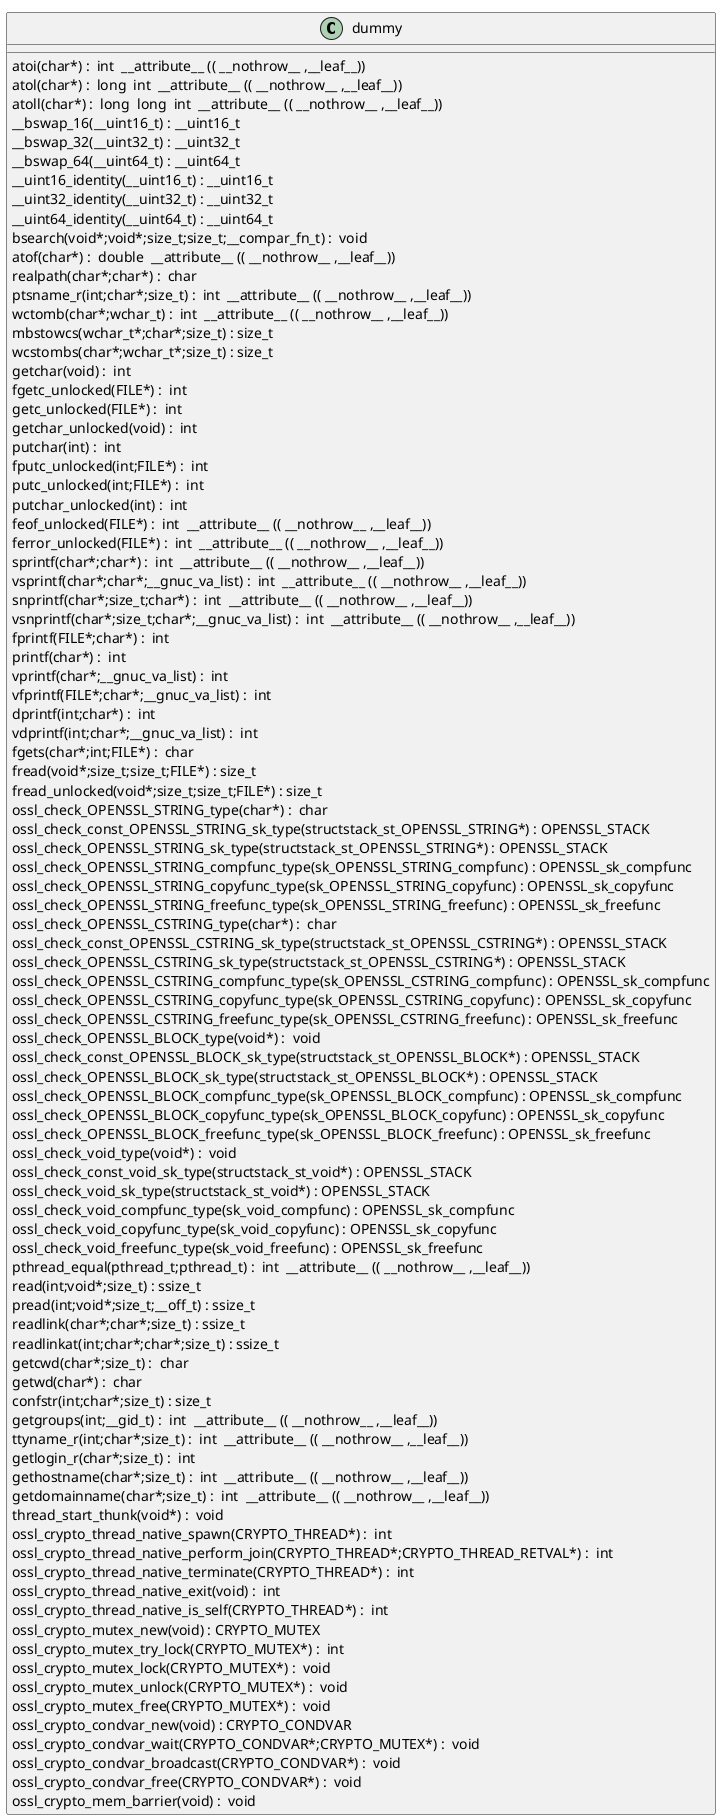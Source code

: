 @startuml
!pragma layout smetana
class dummy {
atoi(char*) :  int  __attribute__ (( __nothrow__ ,__leaf__)) [[[./../../../.././qc/crypto/thread/arch/thread_posix.c.html#458]]]
atol(char*) :  long  int  __attribute__ (( __nothrow__ ,__leaf__)) [[[./../../../.././qc/crypto/thread/arch/thread_posix.c.html#463]]]
atoll(char*) :  long  long  int  __attribute__ (( __nothrow__ ,__leaf__)) [[[./../../../.././qc/crypto/thread/arch/thread_posix.c.html#470]]]
__bswap_16(__uint16_t) : __uint16_t [[[./../../../.././qc/crypto/thread/arch/thread_posix.c.html#632]]]
__bswap_32(__uint32_t) : __uint32_t [[[./../../../.././qc/crypto/thread/arch/thread_posix.c.html#647]]]
__bswap_64(__uint64_t) : __uint64_t [[[./../../../.././qc/crypto/thread/arch/thread_posix.c.html#657]]]
__uint16_identity(__uint16_t) : __uint16_t [[[./../../../.././qc/crypto/thread/arch/thread_posix.c.html#669]]]
__uint32_identity(__uint32_t) : __uint32_t [[[./../../../.././qc/crypto/thread/arch/thread_posix.c.html#675]]]
__uint64_identity(__uint64_t) : __uint64_t [[[./../../../.././qc/crypto/thread/arch/thread_posix.c.html#681]]]
bsearch(void*;void*;size_t;size_t;__compar_fn_t) :  void  [[[./../../../.././qc/crypto/thread/arch/thread_posix.c.html#1349]]]
atof(char*) :  double  __attribute__ (( __nothrow__ ,__leaf__)) [[[./../../../.././qc/crypto/thread/arch/thread_posix.c.html#1]]]
realpath(char*;char*) :  char  [[[./../../../.././qc/crypto/thread/arch/thread_posix.c.html#1]]]
ptsname_r(int;char*;size_t) :  int  __attribute__ (( __nothrow__ ,__leaf__)) [[[./../../../.././qc/crypto/thread/arch/thread_posix.c.html#1]]]
wctomb(char*;wchar_t) :  int  __attribute__ (( __nothrow__ ,__leaf__)) [[[./../../../.././qc/crypto/thread/arch/thread_posix.c.html#1]]]
mbstowcs(wchar_t*;char*;size_t) : size_t [[[./../../../.././qc/crypto/thread/arch/thread_posix.c.html#1]]]
wcstombs(char*;wchar_t*;size_t) : size_t [[[./../../../.././qc/crypto/thread/arch/thread_posix.c.html#1]]]
getchar(void) :  int  [[[./../../../.././qc/crypto/thread/arch/thread_posix.c.html#1]]]
fgetc_unlocked(FILE*) :  int  [[[./../../../.././qc/crypto/thread/arch/thread_posix.c.html#1]]]
getc_unlocked(FILE*) :  int  [[[./../../../.././qc/crypto/thread/arch/thread_posix.c.html#1]]]
getchar_unlocked(void) :  int  [[[./../../../.././qc/crypto/thread/arch/thread_posix.c.html#1]]]
putchar(int) :  int  [[[./../../../.././qc/crypto/thread/arch/thread_posix.c.html#1]]]
fputc_unlocked(int;FILE*) :  int  [[[./../../../.././qc/crypto/thread/arch/thread_posix.c.html#1]]]
putc_unlocked(int;FILE*) :  int  [[[./../../../.././qc/crypto/thread/arch/thread_posix.c.html#1]]]
putchar_unlocked(int) :  int  [[[./../../../.././qc/crypto/thread/arch/thread_posix.c.html#1]]]
feof_unlocked(FILE*) :  int  __attribute__ (( __nothrow__ ,__leaf__)) [[[./../../../.././qc/crypto/thread/arch/thread_posix.c.html#1]]]
ferror_unlocked(FILE*) :  int  __attribute__ (( __nothrow__ ,__leaf__)) [[[./../../../.././qc/crypto/thread/arch/thread_posix.c.html#1]]]
sprintf(char*;char*) :  int  __attribute__ (( __nothrow__ ,__leaf__)) [[[./../../../.././qc/crypto/thread/arch/thread_posix.c.html#1]]]
vsprintf(char*;char*;__gnuc_va_list) :  int  __attribute__ (( __nothrow__ ,__leaf__)) [[[./../../../.././qc/crypto/thread/arch/thread_posix.c.html#1]]]
snprintf(char*;size_t;char*) :  int  __attribute__ (( __nothrow__ ,__leaf__)) [[[./../../../.././qc/crypto/thread/arch/thread_posix.c.html#1]]]
vsnprintf(char*;size_t;char*;__gnuc_va_list) :  int  __attribute__ (( __nothrow__ ,__leaf__)) [[[./../../../.././qc/crypto/thread/arch/thread_posix.c.html#1]]]
fprintf(FILE*;char*) :  int  [[[./../../../.././qc/crypto/thread/arch/thread_posix.c.html#1]]]
printf(char*) :  int  [[[./../../../.././qc/crypto/thread/arch/thread_posix.c.html#1]]]
vprintf(char*;__gnuc_va_list) :  int  [[[./../../../.././qc/crypto/thread/arch/thread_posix.c.html#1]]]
vfprintf(FILE*;char*;__gnuc_va_list) :  int  [[[./../../../.././qc/crypto/thread/arch/thread_posix.c.html#1]]]
dprintf(int;char*) :  int  [[[./../../../.././qc/crypto/thread/arch/thread_posix.c.html#1]]]
vdprintf(int;char*;__gnuc_va_list) :  int  [[[./../../../.././qc/crypto/thread/arch/thread_posix.c.html#1]]]
fgets(char*;int;FILE*) :  char  [[[./../../../.././qc/crypto/thread/arch/thread_posix.c.html#1]]]
fread(void*;size_t;size_t;FILE*) : size_t [[[./../../../.././qc/crypto/thread/arch/thread_posix.c.html#1]]]
fread_unlocked(void*;size_t;size_t;FILE*) : size_t [[[./../../../.././qc/crypto/thread/arch/thread_posix.c.html#1]]]
ossl_check_OPENSSL_STRING_type(char*) :  char  [[[./../../../.././qc/crypto/thread/arch/thread_posix.c.html#1]]]
ossl_check_const_OPENSSL_STRING_sk_type(structstack_st_OPENSSL_STRING*) : OPENSSL_STACK [[[./../../../.././qc/crypto/thread/arch/thread_posix.c.html#1]]]
ossl_check_OPENSSL_STRING_sk_type(structstack_st_OPENSSL_STRING*) : OPENSSL_STACK [[[./../../../.././qc/crypto/thread/arch/thread_posix.c.html#1]]]
ossl_check_OPENSSL_STRING_compfunc_type(sk_OPENSSL_STRING_compfunc) : OPENSSL_sk_compfunc [[[./../../../.././qc/crypto/thread/arch/thread_posix.c.html#1]]]
ossl_check_OPENSSL_STRING_copyfunc_type(sk_OPENSSL_STRING_copyfunc) : OPENSSL_sk_copyfunc [[[./../../../.././qc/crypto/thread/arch/thread_posix.c.html#1]]]
ossl_check_OPENSSL_STRING_freefunc_type(sk_OPENSSL_STRING_freefunc) : OPENSSL_sk_freefunc [[[./../../../.././qc/crypto/thread/arch/thread_posix.c.html#1]]]
ossl_check_OPENSSL_CSTRING_type(char*) :  char  [[[./../../../.././qc/crypto/thread/arch/thread_posix.c.html#1]]]
ossl_check_const_OPENSSL_CSTRING_sk_type(structstack_st_OPENSSL_CSTRING*) : OPENSSL_STACK [[[./../../../.././qc/crypto/thread/arch/thread_posix.c.html#1]]]
ossl_check_OPENSSL_CSTRING_sk_type(structstack_st_OPENSSL_CSTRING*) : OPENSSL_STACK [[[./../../../.././qc/crypto/thread/arch/thread_posix.c.html#1]]]
ossl_check_OPENSSL_CSTRING_compfunc_type(sk_OPENSSL_CSTRING_compfunc) : OPENSSL_sk_compfunc [[[./../../../.././qc/crypto/thread/arch/thread_posix.c.html#1]]]
ossl_check_OPENSSL_CSTRING_copyfunc_type(sk_OPENSSL_CSTRING_copyfunc) : OPENSSL_sk_copyfunc [[[./../../../.././qc/crypto/thread/arch/thread_posix.c.html#1]]]
ossl_check_OPENSSL_CSTRING_freefunc_type(sk_OPENSSL_CSTRING_freefunc) : OPENSSL_sk_freefunc [[[./../../../.././qc/crypto/thread/arch/thread_posix.c.html#1]]]
ossl_check_OPENSSL_BLOCK_type(void*) :  void  [[[./../../../.././qc/crypto/thread/arch/thread_posix.c.html#1]]]
ossl_check_const_OPENSSL_BLOCK_sk_type(structstack_st_OPENSSL_BLOCK*) : OPENSSL_STACK [[[./../../../.././qc/crypto/thread/arch/thread_posix.c.html#1]]]
ossl_check_OPENSSL_BLOCK_sk_type(structstack_st_OPENSSL_BLOCK*) : OPENSSL_STACK [[[./../../../.././qc/crypto/thread/arch/thread_posix.c.html#1]]]
ossl_check_OPENSSL_BLOCK_compfunc_type(sk_OPENSSL_BLOCK_compfunc) : OPENSSL_sk_compfunc [[[./../../../.././qc/crypto/thread/arch/thread_posix.c.html#1]]]
ossl_check_OPENSSL_BLOCK_copyfunc_type(sk_OPENSSL_BLOCK_copyfunc) : OPENSSL_sk_copyfunc [[[./../../../.././qc/crypto/thread/arch/thread_posix.c.html#1]]]
ossl_check_OPENSSL_BLOCK_freefunc_type(sk_OPENSSL_BLOCK_freefunc) : OPENSSL_sk_freefunc [[[./../../../.././qc/crypto/thread/arch/thread_posix.c.html#1]]]
ossl_check_void_type(void*) :  void  [[[./../../../.././qc/crypto/thread/arch/thread_posix.c.html#1]]]
ossl_check_const_void_sk_type(structstack_st_void*) : OPENSSL_STACK [[[./../../../.././qc/crypto/thread/arch/thread_posix.c.html#1]]]
ossl_check_void_sk_type(structstack_st_void*) : OPENSSL_STACK [[[./../../../.././qc/crypto/thread/arch/thread_posix.c.html#1]]]
ossl_check_void_compfunc_type(sk_void_compfunc) : OPENSSL_sk_compfunc [[[./../../../.././qc/crypto/thread/arch/thread_posix.c.html#1]]]
ossl_check_void_copyfunc_type(sk_void_copyfunc) : OPENSSL_sk_copyfunc [[[./../../../.././qc/crypto/thread/arch/thread_posix.c.html#1]]]
ossl_check_void_freefunc_type(sk_void_freefunc) : OPENSSL_sk_freefunc [[[./../../../.././qc/crypto/thread/arch/thread_posix.c.html#1]]]
pthread_equal(pthread_t;pthread_t) :  int  __attribute__ (( __nothrow__ ,__leaf__)) [[[./../../../.././qc/crypto/thread/arch/thread_posix.c.html#1]]]
read(int;void*;size_t) : ssize_t [[[./../../../.././qc/crypto/thread/arch/thread_posix.c.html#1]]]
pread(int;void*;size_t;__off_t) : ssize_t [[[./../../../.././qc/crypto/thread/arch/thread_posix.c.html#1]]]
readlink(char*;char*;size_t) : ssize_t [[[./../../../.././qc/crypto/thread/arch/thread_posix.c.html#1]]]
readlinkat(int;char*;char*;size_t) : ssize_t [[[./../../../.././qc/crypto/thread/arch/thread_posix.c.html#1]]]
getcwd(char*;size_t) :  char  [[[./../../../.././qc/crypto/thread/arch/thread_posix.c.html#1]]]
getwd(char*) :  char  [[[./../../../.././qc/crypto/thread/arch/thread_posix.c.html#1]]]
confstr(int;char*;size_t) : size_t [[[./../../../.././qc/crypto/thread/arch/thread_posix.c.html#1]]]
getgroups(int;__gid_t) :  int  __attribute__ (( __nothrow__ ,__leaf__)) [[[./../../../.././qc/crypto/thread/arch/thread_posix.c.html#1]]]
ttyname_r(int;char*;size_t) :  int  __attribute__ (( __nothrow__ ,__leaf__)) [[[./../../../.././qc/crypto/thread/arch/thread_posix.c.html#1]]]
getlogin_r(char*;size_t) :  int  [[[./../../../.././qc/crypto/thread/arch/thread_posix.c.html#1]]]
gethostname(char*;size_t) :  int  __attribute__ (( __nothrow__ ,__leaf__)) [[[./../../../.././qc/crypto/thread/arch/thread_posix.c.html#1]]]
getdomainname(char*;size_t) :  int  __attribute__ (( __nothrow__ ,__leaf__)) [[[./../../../.././qc/crypto/thread/arch/thread_posix.c.html#1]]]
thread_start_thunk(void*) :  void  [[[./../../../.././qc/crypto/thread/arch/thread_posix.c.html#1]]]
ossl_crypto_thread_native_spawn(CRYPTO_THREAD*) :  int  [[[./../../../.././qc/crypto/thread/arch/thread_posix.c.html#1]]]
ossl_crypto_thread_native_perform_join(CRYPTO_THREAD*;CRYPTO_THREAD_RETVAL*) :  int  [[[./../../../.././qc/crypto/thread/arch/thread_posix.c.html#1]]]
ossl_crypto_thread_native_terminate(CRYPTO_THREAD*) :  int  [[[./../../../.././qc/crypto/thread/arch/thread_posix.c.html#1]]]
ossl_crypto_thread_native_exit(void) :  int  [[[./../../../.././qc/crypto/thread/arch/thread_posix.c.html#1]]]
ossl_crypto_thread_native_is_self(CRYPTO_THREAD*) :  int  [[[./../../../.././qc/crypto/thread/arch/thread_posix.c.html#1]]]
ossl_crypto_mutex_new(void) : CRYPTO_MUTEX [[[./../../../.././qc/crypto/thread/arch/thread_posix.c.html#1]]]
ossl_crypto_mutex_try_lock(CRYPTO_MUTEX*) :  int  [[[./../../../.././qc/crypto/thread/arch/thread_posix.c.html#1]]]
ossl_crypto_mutex_lock(CRYPTO_MUTEX*) :  void  [[[./../../../.././qc/crypto/thread/arch/thread_posix.c.html#1]]]
ossl_crypto_mutex_unlock(CRYPTO_MUTEX*) :  void  [[[./../../../.././qc/crypto/thread/arch/thread_posix.c.html#1]]]
ossl_crypto_mutex_free(CRYPTO_MUTEX*) :  void  [[[./../../../.././qc/crypto/thread/arch/thread_posix.c.html#1]]]
ossl_crypto_condvar_new(void) : CRYPTO_CONDVAR [[[./../../../.././qc/crypto/thread/arch/thread_posix.c.html#1]]]
ossl_crypto_condvar_wait(CRYPTO_CONDVAR*;CRYPTO_MUTEX*) :  void  [[[./../../../.././qc/crypto/thread/arch/thread_posix.c.html#1]]]
ossl_crypto_condvar_broadcast(CRYPTO_CONDVAR*) :  void  [[[./../../../.././qc/crypto/thread/arch/thread_posix.c.html#1]]]
ossl_crypto_condvar_free(CRYPTO_CONDVAR*) :  void  [[[./../../../.././qc/crypto/thread/arch/thread_posix.c.html#1]]]
ossl_crypto_mem_barrier(void) :  void  [[[./../../../.././qc/crypto/thread/arch/thread_posix.c.html#1]]]
} 
@enduml

